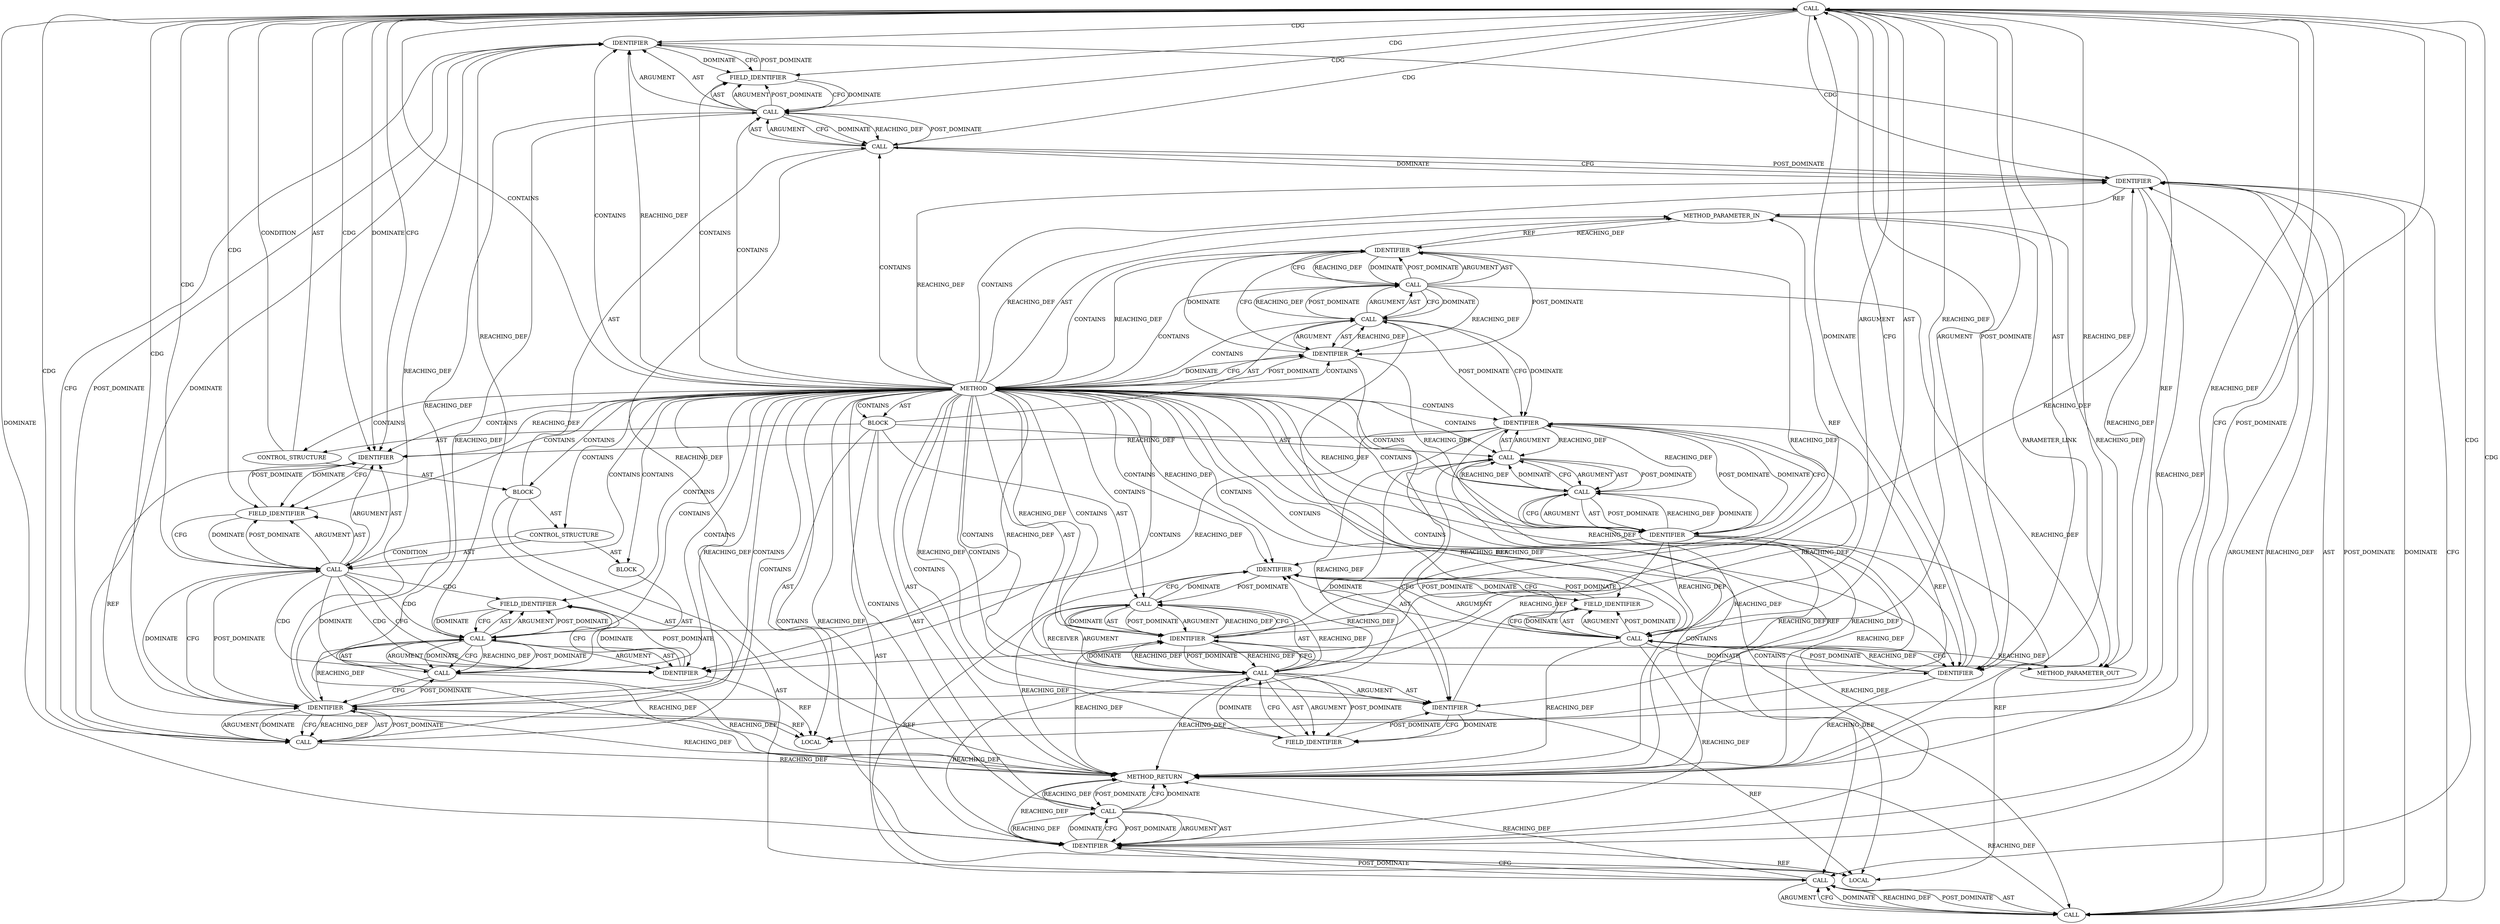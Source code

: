 digraph {
  1279 [label=CALL ORDER=1 ARGUMENT_INDEX=-1 CODE="tls_ctx->tx_conf == TLS_HW" COLUMN_NUMBER=6 METHOD_FULL_NAME="<operator>.equals" LINE_NUMBER=201 TYPE_FULL_NAME="<empty>" DISPATCH_TYPE="STATIC_DISPATCH" SIGNATURE="" NAME="<operator>.equals"]
  1264 [label=CALL ORDER=2 ARGUMENT_INDEX=-1 CODE="*tls_ctx = tls_get_ctx(sk)" COLUMN_NUMBER=21 METHOD_FULL_NAME="<operator>.assignment" LINE_NUMBER=196 TYPE_FULL_NAME="<empty>" DISPATCH_TYPE="STATIC_DISPATCH" SIGNATURE="" NAME="<operator>.assignment"]
  1293 [label=FIELD_IDENTIFIER ORDER=2 ARGUMENT_INDEX=2 CODE="open_record" COLUMN_NUMBER=19 LINE_NUMBER=203 CANONICAL_NAME="open_record"]
  1292 [label=IDENTIFIER ORDER=1 ARGUMENT_INDEX=1 CODE="ctx" COLUMN_NUMBER=19 LINE_NUMBER=203 TYPE_FULL_NAME="tls_offload_context_tx*" NAME="ctx"]
  1285 [label=CONTROL_STRUCTURE CONTROL_STRUCTURE_TYPE="IF" ORDER=1 PARSER_TYPE_NAME="CASTIfStatement" ARGUMENT_INDEX=-1 CODE="if (ctx->open_record)" COLUMN_NUMBER=3 LINE_NUMBER=202]
  1298 [label=IDENTIFIER ORDER=1 ARGUMENT_INDEX=1 CODE="ctx" COLUMN_NUMBER=20 LINE_NUMBER=205 TYPE_FULL_NAME="tls_offload_context_tx*" NAME="ctx"]
  1297 [label=CALL ORDER=1 ARGUMENT_INDEX=1 CODE="ctx->aead_send" COLUMN_NUMBER=20 METHOD_FULL_NAME="<operator>.indirectFieldAccess" LINE_NUMBER=205 TYPE_FULL_NAME="<empty>" DISPATCH_TYPE="STATIC_DISPATCH" SIGNATURE="" NAME="<operator>.indirectFieldAccess"]
  1305 [label=METHOD_RETURN ORDER=3 CODE="RET" COLUMN_NUMBER=1 LINE_NUMBER=194 TYPE_FULL_NAME="void" EVALUATION_STRATEGY="BY_VALUE"]
  1283 [label=IDENTIFIER ORDER=2 ARGUMENT_INDEX=2 CODE="TLS_HW" COLUMN_NUMBER=26 LINE_NUMBER=201 TYPE_FULL_NAME="ANY" NAME="TLS_HW"]
  1268 [label=LOCAL ORDER=3 CODE="struct tls_offload_context_tx* ctx" COLUMN_NUMBER=32 LINE_NUMBER=197 TYPE_FULL_NAME="tls_offload_context_tx*" NAME="ctx"]
  1281 [label=IDENTIFIER ORDER=1 ARGUMENT_INDEX=1 CODE="tls_ctx" COLUMN_NUMBER=6 LINE_NUMBER=201 TYPE_FULL_NAME="tls_context*" NAME="tls_ctx"]
  1280 [label=CALL ORDER=1 ARGUMENT_INDEX=1 CODE="tls_ctx->tx_conf" COLUMN_NUMBER=6 METHOD_FULL_NAME="<operator>.indirectFieldAccess" LINE_NUMBER=201 TYPE_FULL_NAME="<empty>" DISPATCH_TYPE="STATIC_DISPATCH" SIGNATURE="" NAME="<operator>.indirectFieldAccess"]
  1295 [label=IDENTIFIER ORDER=1 ARGUMENT_INDEX=1 CODE="ctx" COLUMN_NUMBER=22 LINE_NUMBER=204 TYPE_FULL_NAME="tls_offload_context_tx*" NAME="ctx"]
  1260 [label=METHOD COLUMN_NUMBER=1 LINE_NUMBER=194 COLUMN_NUMBER_END=1 IS_EXTERNAL=false SIGNATURE="void tls_device_sk_destruct (sock*)" NAME="tls_device_sk_destruct" AST_PARENT_TYPE="TYPE_DECL" AST_PARENT_FULL_NAME="tls_device.c:<global>" ORDER=14 CODE="void tls_device_sk_destruct(struct sock *sk)
{
	struct tls_context *tls_ctx = tls_get_ctx(sk);
	struct tls_offload_context_tx *ctx = tls_offload_ctx_tx(tls_ctx);

	tls_ctx->sk_destruct(sk);

	if (tls_ctx->tx_conf == TLS_HW) {
		if (ctx->open_record)
			destroy_record(ctx->open_record);
		delete_all_records(ctx);
		crypto_free_aead(ctx->aead_send);
		clean_acked_data_disable(inet_csk(sk));
	}

	tls_device_queue_ctx_destruction(tls_ctx);
}" FULL_NAME="tls_device_sk_destruct" LINE_NUMBER_END=210 FILENAME="tls_device.c"]
  1274 [label=CALL ORDER=1 ARGUMENT_INDEX=0 CODE="tls_ctx->sk_destruct" COLUMN_NUMBER=2 METHOD_FULL_NAME="<operator>.indirectFieldAccess" LINE_NUMBER=199 TYPE_FULL_NAME="<empty>" DISPATCH_TYPE="STATIC_DISPATCH" SIGNATURE="" NAME="<operator>.indirectFieldAccess"]
  1271 [label=CALL ORDER=2 ARGUMENT_INDEX=2 CODE="tls_offload_ctx_tx(tls_ctx)" COLUMN_NUMBER=39 METHOD_FULL_NAME="tls_offload_ctx_tx" LINE_NUMBER=197 TYPE_FULL_NAME="<empty>" DISPATCH_TYPE="STATIC_DISPATCH" SIGNATURE="" NAME="tls_offload_ctx_tx"]
  1270 [label=IDENTIFIER ORDER=1 ARGUMENT_INDEX=1 CODE="ctx" COLUMN_NUMBER=33 LINE_NUMBER=197 TYPE_FULL_NAME="tls_offload_context_tx*" NAME="ctx"]
  1267 [label=IDENTIFIER ORDER=1 ARGUMENT_INDEX=1 CODE="sk" COLUMN_NUMBER=44 LINE_NUMBER=196 TYPE_FULL_NAME="sock*" NAME="sk"]
  1301 [label=CALL ORDER=1 ARGUMENT_INDEX=1 CODE="inet_csk(sk)" COLUMN_NUMBER=28 METHOD_FULL_NAME="inet_csk" LINE_NUMBER=206 TYPE_FULL_NAME="<empty>" DISPATCH_TYPE="STATIC_DISPATCH" SIGNATURE="" NAME="inet_csk"]
  1303 [label=CALL ORDER=7 ARGUMENT_INDEX=-1 CODE="tls_device_queue_ctx_destruction(tls_ctx)" COLUMN_NUMBER=2 METHOD_FULL_NAME="tls_device_queue_ctx_destruction" LINE_NUMBER=209 TYPE_FULL_NAME="<empty>" DISPATCH_TYPE="STATIC_DISPATCH" SIGNATURE="" NAME="tls_device_queue_ctx_destruction"]
  1300 [label=CALL ORDER=4 ARGUMENT_INDEX=-1 CODE="clean_acked_data_disable(inet_csk(sk))" COLUMN_NUMBER=3 METHOD_FULL_NAME="clean_acked_data_disable" LINE_NUMBER=206 TYPE_FULL_NAME="<empty>" DISPATCH_TYPE="STATIC_DISPATCH" SIGNATURE="" NAME="clean_acked_data_disable"]
  1290 [label=CALL ORDER=1 ARGUMENT_INDEX=1 CODE="destroy_record(ctx->open_record)" COLUMN_NUMBER=4 METHOD_FULL_NAME="destroy_record" LINE_NUMBER=203 TYPE_FULL_NAME="<empty>" DISPATCH_TYPE="STATIC_DISPATCH" SIGNATURE="" NAME="destroy_record"]
  1262 [label=BLOCK ORDER=2 ARGUMENT_INDEX=-1 CODE="{
	struct tls_context *tls_ctx = tls_get_ctx(sk);
	struct tls_offload_context_tx *ctx = tls_offload_ctx_tx(tls_ctx);

	tls_ctx->sk_destruct(sk);

	if (tls_ctx->tx_conf == TLS_HW) {
		if (ctx->open_record)
			destroy_record(ctx->open_record);
		delete_all_records(ctx);
		crypto_free_aead(ctx->aead_send);
		clean_acked_data_disable(inet_csk(sk));
	}

	tls_device_queue_ctx_destruction(tls_ctx);
}" COLUMN_NUMBER=1 LINE_NUMBER=195 TYPE_FULL_NAME="void"]
  1288 [label=FIELD_IDENTIFIER ORDER=2 ARGUMENT_INDEX=2 CODE="open_record" COLUMN_NUMBER=7 LINE_NUMBER=202 CANONICAL_NAME="open_record"]
  1299 [label=FIELD_IDENTIFIER ORDER=2 ARGUMENT_INDEX=2 CODE="aead_send" COLUMN_NUMBER=20 LINE_NUMBER=205 CANONICAL_NAME="aead_send"]
  1302 [label=IDENTIFIER ORDER=1 ARGUMENT_INDEX=1 CODE="sk" COLUMN_NUMBER=37 LINE_NUMBER=206 TYPE_FULL_NAME="sock*" NAME="sk"]
  1291 [label=CALL ORDER=1 ARGUMENT_INDEX=1 CODE="ctx->open_record" COLUMN_NUMBER=19 METHOD_FULL_NAME="<operator>.indirectFieldAccess" LINE_NUMBER=203 TYPE_FULL_NAME="<empty>" DISPATCH_TYPE="STATIC_DISPATCH" SIGNATURE="" NAME="<operator>.indirectFieldAccess"]
  1286 [label=CALL ORDER=1 ARGUMENT_INDEX=-1 CODE="ctx->open_record" COLUMN_NUMBER=7 METHOD_FULL_NAME="<operator>.indirectFieldAccess" LINE_NUMBER=202 TYPE_FULL_NAME="<empty>" DISPATCH_TYPE="STATIC_DISPATCH" SIGNATURE="" NAME="<operator>.indirectFieldAccess"]
  1266 [label=CALL ORDER=2 ARGUMENT_INDEX=2 CODE="tls_get_ctx(sk)" COLUMN_NUMBER=32 METHOD_FULL_NAME="tls_get_ctx" LINE_NUMBER=196 TYPE_FULL_NAME="<empty>" DISPATCH_TYPE="STATIC_DISPATCH" SIGNATURE="" NAME="tls_get_ctx"]
  1289 [label=BLOCK ORDER=2 ARGUMENT_INDEX=-1 CODE="<empty>" COLUMN_NUMBER=4 LINE_NUMBER=203 TYPE_FULL_NAME="void"]
  1273 [label=CALL ORDER=5 ARGUMENT_INDEX=-1 CODE="tls_ctx->sk_destruct(sk)" COLUMN_NUMBER=2 METHOD_FULL_NAME="tls_context.sk_destruct" LINE_NUMBER=199 TYPE_FULL_NAME="<empty>" DISPATCH_TYPE="STATIC_DISPATCH" SIGNATURE="" NAME="sk_destruct"]
  1276 [label=FIELD_IDENTIFIER ORDER=2 ARGUMENT_INDEX=2 CODE="sk_destruct" COLUMN_NUMBER=2 LINE_NUMBER=199 CANONICAL_NAME="sk_destruct"]
  1263 [label=LOCAL ORDER=1 CODE="struct tls_context* tls_ctx" COLUMN_NUMBER=21 LINE_NUMBER=196 TYPE_FULL_NAME="tls_context*" NAME="tls_ctx"]
  1284 [label=BLOCK ORDER=2 ARGUMENT_INDEX=-1 CODE="{
		if (ctx->open_record)
			destroy_record(ctx->open_record);
		delete_all_records(ctx);
		crypto_free_aead(ctx->aead_send);
		clean_acked_data_disable(inet_csk(sk));
	}" COLUMN_NUMBER=34 LINE_NUMBER=201 TYPE_FULL_NAME="void"]
  1278 [label=CONTROL_STRUCTURE CONTROL_STRUCTURE_TYPE="IF" ORDER=6 PARSER_TYPE_NAME="CASTIfStatement" ARGUMENT_INDEX=-1 CODE="if (tls_ctx->tx_conf == TLS_HW)" COLUMN_NUMBER=2 LINE_NUMBER=201]
  1304 [label=IDENTIFIER ORDER=1 ARGUMENT_INDEX=1 CODE="tls_ctx" COLUMN_NUMBER=35 LINE_NUMBER=209 TYPE_FULL_NAME="tls_context*" NAME="tls_ctx"]
  1296 [label=CALL ORDER=3 ARGUMENT_INDEX=-1 CODE="crypto_free_aead(ctx->aead_send)" COLUMN_NUMBER=3 METHOD_FULL_NAME="crypto_free_aead" LINE_NUMBER=205 TYPE_FULL_NAME="<empty>" DISPATCH_TYPE="STATIC_DISPATCH" SIGNATURE="" NAME="crypto_free_aead"]
  1294 [label=CALL ORDER=2 ARGUMENT_INDEX=-1 CODE="delete_all_records(ctx)" COLUMN_NUMBER=3 METHOD_FULL_NAME="delete_all_records" LINE_NUMBER=204 TYPE_FULL_NAME="<empty>" DISPATCH_TYPE="STATIC_DISPATCH" SIGNATURE="" NAME="delete_all_records"]
  1282 [label=FIELD_IDENTIFIER ORDER=2 ARGUMENT_INDEX=2 CODE="tx_conf" COLUMN_NUMBER=6 LINE_NUMBER=201 CANONICAL_NAME="tx_conf"]
  1269 [label=CALL ORDER=4 ARGUMENT_INDEX=-1 CODE="*ctx = tls_offload_ctx_tx(tls_ctx)" COLUMN_NUMBER=32 METHOD_FULL_NAME="<operator>.assignment" LINE_NUMBER=197 TYPE_FULL_NAME="<empty>" DISPATCH_TYPE="STATIC_DISPATCH" SIGNATURE="" NAME="<operator>.assignment"]
  1272 [label=IDENTIFIER ORDER=1 ARGUMENT_INDEX=1 CODE="tls_ctx" COLUMN_NUMBER=58 LINE_NUMBER=197 TYPE_FULL_NAME="tls_context*" NAME="tls_ctx"]
  1277 [label=IDENTIFIER ORDER=2 ARGUMENT_INDEX=1 CODE="sk" COLUMN_NUMBER=23 LINE_NUMBER=199 TYPE_FULL_NAME="sock*" NAME="sk"]
  1275 [label=IDENTIFIER ORDER=1 ARGUMENT_INDEX=1 CODE="tls_ctx" COLUMN_NUMBER=2 LINE_NUMBER=199 TYPE_FULL_NAME="tls_context*" NAME="tls_ctx"]
  21290 [label=METHOD_PARAMETER_OUT ORDER=1 CODE="struct sock *sk" IS_VARIADIC=false COLUMN_NUMBER=29 LINE_NUMBER=194 TYPE_FULL_NAME="sock*" EVALUATION_STRATEGY="BY_VALUE" INDEX=1 NAME="sk"]
  1261 [label=METHOD_PARAMETER_IN ORDER=1 CODE="struct sock *sk" IS_VARIADIC=false COLUMN_NUMBER=29 LINE_NUMBER=194 TYPE_FULL_NAME="sock*" EVALUATION_STRATEGY="BY_VALUE" INDEX=1 NAME="sk"]
  1287 [label=IDENTIFIER ORDER=1 ARGUMENT_INDEX=1 CODE="ctx" COLUMN_NUMBER=7 LINE_NUMBER=202 TYPE_FULL_NAME="tls_offload_context_tx*" NAME="ctx"]
  1265 [label=IDENTIFIER ORDER=1 ARGUMENT_INDEX=1 CODE="tls_ctx" COLUMN_NUMBER=22 LINE_NUMBER=196 TYPE_FULL_NAME="tls_context*" NAME="tls_ctx"]
  1274 -> 1277 [label=CFG ]
  1279 -> 1280 [label=ARGUMENT ]
  1260 -> 1292 [label=CONTAINS ]
  1260 -> 1281 [label=CONTAINS ]
  1279 -> 1288 [label=CDG ]
  1304 -> 1303 [label=REACHING_DEF VARIABLE="tls_ctx"]
  1271 -> 1272 [label=ARGUMENT ]
  1297 -> 1298 [label=AST ]
  1280 -> 1283 [label=DOMINATE ]
  1301 -> 1300 [label=CFG ]
  1295 -> 1294 [label=DOMINATE ]
  1260 -> 1272 [label=REACHING_DEF VARIABLE=""]
  1260 -> 1261 [label=AST ]
  1260 -> 1278 [label=CONTAINS ]
  1272 -> 1271 [label=REACHING_DEF VARIABLE="tls_ctx"]
  1260 -> 1274 [label=CONTAINS ]
  1277 -> 1273 [label=REACHING_DEF VARIABLE="sk"]
  1280 -> 1279 [label=REACHING_DEF VARIABLE="tls_ctx->tx_conf"]
  1275 -> 1276 [label=DOMINATE ]
  1266 -> 1267 [label=POST_DOMINATE ]
  1291 -> 1290 [label=REACHING_DEF VARIABLE="ctx->open_record"]
  1272 -> 1270 [label=POST_DOMINATE ]
  1261 -> 21290 [label=PARAMETER_LINK ]
  1260 -> 1262 [label=AST ]
  1294 -> 1298 [label=DOMINATE ]
  1282 -> 1281 [label=POST_DOMINATE ]
  1302 -> 1301 [label=REACHING_DEF VARIABLE="sk"]
  1272 -> 1263 [label=REF ]
  1260 -> 1300 [label=CONTAINS ]
  1272 -> 1275 [label=REACHING_DEF VARIABLE="tls_ctx"]
  1295 -> 1305 [label=REACHING_DEF VARIABLE="ctx"]
  1260 -> 1304 [label=CONTAINS ]
  1260 -> 1284 [label=CONTAINS ]
  1279 -> 1287 [label=CDG ]
  1279 -> 1298 [label=CDG ]
  1260 -> 1279 [label=CONTAINS ]
  1281 -> 1282 [label=DOMINATE ]
  1266 -> 1264 [label=CFG ]
  1286 -> 1292 [label=CFG ]
  1290 -> 1291 [label=POST_DOMINATE ]
  1301 -> 1302 [label=ARGUMENT ]
  1290 -> 1291 [label=AST ]
  1291 -> 1292 [label=ARGUMENT ]
  1269 -> 1271 [label=ARGUMENT ]
  1283 -> 1280 [label=POST_DOMINATE ]
  1273 -> 1274 [label=RECEIVER ]
  1297 -> 1299 [label=AST ]
  1296 -> 1305 [label=REACHING_DEF VARIABLE="crypto_free_aead(ctx->aead_send)"]
  1277 -> 1305 [label=REACHING_DEF VARIABLE="sk"]
  1291 -> 1290 [label=DOMINATE ]
  1276 -> 1275 [label=POST_DOMINATE ]
  1293 -> 1291 [label=DOMINATE ]
  1261 -> 1267 [label=REACHING_DEF VARIABLE="sk"]
  1285 -> 1286 [label=CONDITION ]
  1285 -> 1289 [label=AST ]
  1262 -> 1264 [label=AST ]
  1267 -> 1277 [label=REACHING_DEF VARIABLE="sk"]
  1270 -> 1268 [label=REF ]
  1300 -> 1305 [label=REACHING_DEF VARIABLE="clean_acked_data_disable(inet_csk(sk))"]
  1260 -> 1265 [label=CONTAINS ]
  1274 -> 1277 [label=DOMINATE ]
  1300 -> 1301 [label=POST_DOMINATE ]
  1280 -> 1305 [label=REACHING_DEF VARIABLE="tls_ctx->tx_conf"]
  1293 -> 1291 [label=CFG ]
  1260 -> 1283 [label=REACHING_DEF VARIABLE=""]
  1302 -> 1301 [label=DOMINATE ]
  1264 -> 1266 [label=POST_DOMINATE ]
  1264 -> 1266 [label=ARGUMENT ]
  1260 -> 1267 [label=REACHING_DEF VARIABLE=""]
  1290 -> 1305 [label=REACHING_DEF VARIABLE="destroy_record(ctx->open_record)"]
  1286 -> 1288 [label=POST_DOMINATE ]
  1277 -> 1302 [label=REACHING_DEF VARIABLE="sk"]
  1304 -> 1303 [label=DOMINATE ]
  1279 -> 1299 [label=CDG ]
  1266 -> 1265 [label=REACHING_DEF VARIABLE="tls_get_ctx(sk)"]
  1295 -> 1268 [label=REF ]
  1286 -> 1290 [label=CDG ]
  1260 -> 1272 [label=CONTAINS ]
  1260 -> 1265 [label=DOMINATE ]
  1265 -> 1267 [label=DOMINATE ]
  1267 -> 1266 [label=CFG ]
  1260 -> 1287 [label=REACHING_DEF VARIABLE=""]
  1295 -> 1294 [label=CFG ]
  1260 -> 1288 [label=CONTAINS ]
  1292 -> 1293 [label=CFG ]
  1285 -> 1286 [label=AST ]
  1279 -> 1294 [label=CDG ]
  1286 -> 1288 [label=ARGUMENT ]
  1286 -> 1295 [label=CFG ]
  1280 -> 1304 [label=REACHING_DEF VARIABLE="tls_ctx->tx_conf"]
  1265 -> 1267 [label=CFG ]
  1270 -> 1287 [label=REACHING_DEF VARIABLE="ctx"]
  1273 -> 1274 [label=ARGUMENT ]
  1301 -> 1300 [label=DOMINATE ]
  1273 -> 1274 [label=AST ]
  1297 -> 1299 [label=ARGUMENT ]
  1266 -> 1264 [label=DOMINATE ]
  1280 -> 1282 [label=AST ]
  1260 -> 1277 [label=CONTAINS ]
  1296 -> 1302 [label=CFG ]
  1260 -> 21290 [label=AST ]
  1262 -> 1278 [label=AST ]
  1297 -> 1296 [label=CFG ]
  1260 -> 1287 [label=CONTAINS ]
  1264 -> 1270 [label=CFG ]
  1270 -> 1269 [label=REACHING_DEF VARIABLE="ctx"]
  1295 -> 1297 [label=REACHING_DEF VARIABLE="ctx"]
  1279 -> 1283 [label=ARGUMENT ]
  1289 -> 1290 [label=AST ]
  1281 -> 1273 [label=POST_DOMINATE ]
  1260 -> 1262 [label=CONTAINS ]
  1265 -> 1260 [label=POST_DOMINATE ]
  1262 -> 1269 [label=AST ]
  1261 -> 21290 [label=REACHING_DEF VARIABLE="sk"]
  1275 -> 1263 [label=REF ]
  1260 -> 1302 [label=REACHING_DEF VARIABLE=""]
  1260 -> 1298 [label=REACHING_DEF VARIABLE=""]
  1294 -> 1295 [label=AST ]
  1288 -> 1286 [label=CFG ]
  1297 -> 1296 [label=DOMINATE ]
  1303 -> 1305 [label=CFG ]
  1279 -> 1296 [label=CDG ]
  1304 -> 1263 [label=REF ]
  1298 -> 1299 [label=DOMINATE ]
  1298 -> 1268 [label=REF ]
  1294 -> 1295 [label=POST_DOMINATE ]
  1286 -> 1288 [label=AST ]
  1286 -> 1287 [label=ARGUMENT ]
  1295 -> 1294 [label=REACHING_DEF VARIABLE="ctx"]
  1299 -> 1297 [label=CFG ]
  1266 -> 1267 [label=ARGUMENT ]
  1262 -> 1263 [label=AST ]
  1279 -> 1305 [label=REACHING_DEF VARIABLE="tls_ctx->tx_conf == TLS_HW"]
  1296 -> 1297 [label=POST_DOMINATE ]
  1269 -> 1275 [label=DOMINATE ]
  1262 -> 1303 [label=AST ]
  1260 -> 1277 [label=REACHING_DEF VARIABLE=""]
  1303 -> 1305 [label=DOMINATE ]
  1283 -> 1305 [label=REACHING_DEF VARIABLE="TLS_HW"]
  1303 -> 1304 [label=POST_DOMINATE ]
  1278 -> 1279 [label=AST ]
  1302 -> 1296 [label=POST_DOMINATE ]
  1279 -> 1286 [label=CDG ]
  1260 -> 1283 [label=CONTAINS ]
  1273 -> 1277 [label=AST ]
  1264 -> 1265 [label=ARGUMENT ]
  1287 -> 1268 [label=REF ]
  1291 -> 1290 [label=CFG ]
  1295 -> 1290 [label=POST_DOMINATE ]
  1297 -> 1296 [label=REACHING_DEF VARIABLE="ctx->aead_send"]
  1288 -> 1286 [label=DOMINATE ]
  1270 -> 1264 [label=POST_DOMINATE ]
  1274 -> 1276 [label=AST ]
  1260 -> 1269 [label=CONTAINS ]
  1260 -> 1261 [label=REACHING_DEF VARIABLE=""]
  1272 -> 1281 [label=REACHING_DEF VARIABLE="tls_ctx"]
  1260 -> 1267 [label=CONTAINS ]
  1279 -> 1287 [label=DOMINATE ]
  1286 -> 1292 [label=DOMINATE ]
  1286 -> 1291 [label=CDG ]
  1277 -> 1261 [label=REF ]
  1279 -> 1300 [label=CDG ]
  1296 -> 1297 [label=AST ]
  1300 -> 1304 [label=CFG ]
  1260 -> 1292 [label=REACHING_DEF VARIABLE=""]
  1303 -> 1304 [label=ARGUMENT ]
  1266 -> 1267 [label=AST ]
  1260 -> 1295 [label=REACHING_DEF VARIABLE=""]
  1260 -> 1280 [label=CONTAINS ]
  1280 -> 1283 [label=CFG ]
  1260 -> 1294 [label=CONTAINS ]
  1264 -> 1265 [label=AST ]
  1279 -> 1304 [label=DOMINATE ]
  1279 -> 1297 [label=CDG ]
  1260 -> 1290 [label=CONTAINS ]
  1281 -> 1263 [label=REF ]
  1283 -> 1279 [label=REACHING_DEF VARIABLE="TLS_HW"]
  1297 -> 1299 [label=POST_DOMINATE ]
  1260 -> 1273 [label=CONTAINS ]
  1279 -> 1301 [label=CDG ]
  1272 -> 1271 [label=DOMINATE ]
  1260 -> 1301 [label=CONTAINS ]
  1270 -> 1272 [label=DOMINATE ]
  1274 -> 1305 [label=REACHING_DEF VARIABLE="tls_ctx->sk_destruct"]
  1269 -> 1270 [label=AST ]
  1271 -> 1269 [label=REACHING_DEF VARIABLE="tls_offload_ctx_tx(tls_ctx)"]
  1302 -> 1261 [label=REF ]
  1299 -> 1297 [label=DOMINATE ]
  1280 -> 1281 [label=AST ]
  1290 -> 1291 [label=ARGUMENT ]
  1260 -> 1298 [label=CONTAINS ]
  1271 -> 1269 [label=DOMINATE ]
  1280 -> 1281 [label=ARGUMENT ]
  1302 -> 1301 [label=CFG ]
  1288 -> 1287 [label=POST_DOMINATE ]
  1291 -> 1295 [label=REACHING_DEF VARIABLE="ctx->open_record"]
  1260 -> 1276 [label=CONTAINS ]
  1286 -> 1292 [label=CDG ]
  1292 -> 1293 [label=DOMINATE ]
  1270 -> 1292 [label=REACHING_DEF VARIABLE="ctx"]
  1303 -> 1304 [label=AST ]
  1277 -> 1273 [label=CFG ]
  1296 -> 1297 [label=ARGUMENT ]
  1291 -> 1298 [label=REACHING_DEF VARIABLE="ctx->open_record"]
  1265 -> 1264 [label=REACHING_DEF VARIABLE="tls_ctx"]
  1276 -> 1274 [label=DOMINATE ]
  1291 -> 1292 [label=AST ]
  1286 -> 1287 [label=AST ]
  1276 -> 1274 [label=CFG ]
  1260 -> 1302 [label=CONTAINS ]
  1280 -> 1282 [label=ARGUMENT ]
  1305 -> 1303 [label=POST_DOMINATE ]
  1274 -> 1275 [label=AST ]
  1302 -> 21290 [label=REACHING_DEF VARIABLE="sk"]
  1260 -> 1264 [label=CONTAINS ]
  1279 -> 1283 [label=POST_DOMINATE ]
  1294 -> 1295 [label=ARGUMENT ]
  1271 -> 1272 [label=AST ]
  1301 -> 1302 [label=AST ]
  1272 -> 1271 [label=CFG ]
  1300 -> 1301 [label=ARGUMENT ]
  1260 -> 1295 [label=CONTAINS ]
  1279 -> 1287 [label=CFG ]
  1260 -> 1281 [label=REACHING_DEF VARIABLE=""]
  1271 -> 1305 [label=REACHING_DEF VARIABLE="tls_offload_ctx_tx(tls_ctx)"]
  1301 -> 1302 [label=POST_DOMINATE ]
  1267 -> 1266 [label=REACHING_DEF VARIABLE="sk"]
  1272 -> 1304 [label=REACHING_DEF VARIABLE="tls_ctx"]
  1277 -> 1274 [label=REACHING_DEF VARIABLE="sk"]
  1284 -> 1300 [label=AST ]
  1260 -> 1293 [label=CONTAINS ]
  1283 -> 1279 [label=DOMINATE ]
  1273 -> 1281 [label=CFG ]
  1260 -> 1297 [label=CONTAINS ]
  1270 -> 1272 [label=CFG ]
  1281 -> 1282 [label=CFG ]
  1260 -> 1282 [label=CONTAINS ]
  1287 -> 1288 [label=DOMINATE ]
  1304 -> 1300 [label=POST_DOMINATE ]
  1293 -> 1292 [label=POST_DOMINATE ]
  1273 -> 1277 [label=POST_DOMINATE ]
  1267 -> 1266 [label=DOMINATE ]
  1266 -> 1264 [label=REACHING_DEF VARIABLE="tls_get_ctx(sk)"]
  1260 -> 1275 [label=REACHING_DEF VARIABLE=""]
  1272 -> 1274 [label=REACHING_DEF VARIABLE="tls_ctx"]
  1264 -> 1305 [label=REACHING_DEF VARIABLE="*tls_ctx = tls_get_ctx(sk)"]
  1260 -> 1286 [label=CONTAINS ]
  1260 -> 1289 [label=CONTAINS ]
  1274 -> 1273 [label=REACHING_DEF VARIABLE="tls_ctx->sk_destruct"]
  1280 -> 1282 [label=POST_DOMINATE ]
  1284 -> 1296 [label=AST ]
  1271 -> 1269 [label=CFG ]
  1260 -> 1271 [label=CONTAINS ]
  1298 -> 1299 [label=CFG ]
  1269 -> 1271 [label=POST_DOMINATE ]
  1298 -> 1294 [label=POST_DOMINATE ]
  1260 -> 1266 [label=CONTAINS ]
  1274 -> 1304 [label=REACHING_DEF VARIABLE="tls_ctx->sk_destruct"]
  1272 -> 1280 [label=REACHING_DEF VARIABLE="tls_ctx"]
  1284 -> 1285 [label=AST ]
  1260 -> 1291 [label=CONTAINS ]
  1283 -> 1279 [label=CFG ]
  1269 -> 1270 [label=ARGUMENT ]
  1294 -> 1305 [label=REACHING_DEF VARIABLE="delete_all_records(ctx)"]
  1286 -> 1295 [label=DOMINATE ]
  1290 -> 1295 [label=CFG ]
  1291 -> 1293 [label=AST ]
  1273 -> 1281 [label=DOMINATE ]
  1277 -> 21290 [label=REACHING_DEF VARIABLE="sk"]
  1279 -> 1295 [label=CDG ]
  1265 -> 1272 [label=REACHING_DEF VARIABLE="tls_ctx"]
  1269 -> 1275 [label=CFG ]
  1277 -> 1274 [label=POST_DOMINATE ]
  1292 -> 1268 [label=REF ]
  1260 -> 1305 [label=AST ]
  1264 -> 1266 [label=AST ]
  1275 -> 1276 [label=CFG ]
  1282 -> 1280 [label=DOMINATE ]
  1291 -> 1305 [label=REACHING_DEF VARIABLE="ctx->open_record"]
  1266 -> 1305 [label=REACHING_DEF VARIABLE="tls_get_ctx(sk)"]
  1297 -> 1305 [label=REACHING_DEF VARIABLE="ctx->aead_send"]
  1301 -> 1305 [label=REACHING_DEF VARIABLE="inet_csk(sk)"]
  1260 -> 1304 [label=REACHING_DEF VARIABLE=""]
  1294 -> 1298 [label=CFG ]
  1264 -> 1270 [label=DOMINATE ]
  1295 -> 1298 [label=REACHING_DEF VARIABLE="ctx"]
  1260 -> 1265 [label=CFG ]
  1260 -> 1270 [label=CONTAINS ]
  1304 -> 1279 [label=POST_DOMINATE ]
  1277 -> 1273 [label=DOMINATE ]
  1303 -> 1305 [label=REACHING_DEF VARIABLE="tls_device_queue_ctx_destruction(tls_ctx)"]
  1278 -> 1284 [label=AST ]
  1273 -> 1277 [label=ARGUMENT ]
  1273 -> 1305 [label=REACHING_DEF VARIABLE="tls_ctx->sk_destruct(sk)"]
  1299 -> 1298 [label=POST_DOMINATE ]
  1279 -> 1283 [label=AST ]
  1274 -> 1276 [label=ARGUMENT ]
  1260 -> 1296 [label=CONTAINS ]
  1297 -> 1298 [label=ARGUMENT ]
  1278 -> 1279 [label=CONDITION ]
  1260 -> 1299 [label=CONTAINS ]
  1301 -> 1300 [label=REACHING_DEF VARIABLE="inet_csk(sk)"]
  1269 -> 1271 [label=AST ]
  1260 -> 1303 [label=CONTAINS ]
  1275 -> 1269 [label=POST_DOMINATE ]
  1267 -> 1261 [label=REF ]
  1271 -> 1270 [label=REACHING_DEF VARIABLE="tls_offload_ctx_tx(tls_ctx)"]
  1295 -> 1286 [label=POST_DOMINATE ]
  1291 -> 1293 [label=ARGUMENT ]
  1286 -> 1293 [label=CDG ]
  1282 -> 1280 [label=CFG ]
  1279 -> 1280 [label=AST ]
  1270 -> 1295 [label=REACHING_DEF VARIABLE="ctx"]
  1269 -> 1305 [label=REACHING_DEF VARIABLE="*ctx = tls_offload_ctx_tx(tls_ctx)"]
  1274 -> 1281 [label=REACHING_DEF VARIABLE="tls_ctx->sk_destruct"]
  1287 -> 1288 [label=CFG ]
  1302 -> 1305 [label=REACHING_DEF VARIABLE="sk"]
  1274 -> 1277 [label=REACHING_DEF VARIABLE="tls_ctx->sk_destruct"]
  1284 -> 1294 [label=AST ]
  1270 -> 1291 [label=REACHING_DEF VARIABLE="ctx"]
  1304 -> 1305 [label=REACHING_DEF VARIABLE="tls_ctx"]
  1267 -> 1265 [label=POST_DOMINATE ]
  1270 -> 1305 [label=REACHING_DEF VARIABLE="ctx"]
  1262 -> 1268 [label=AST ]
  1291 -> 1293 [label=POST_DOMINATE ]
  1304 -> 1303 [label=CFG ]
  1296 -> 1302 [label=DOMINATE ]
  1279 -> 1302 [label=CDG ]
  1260 -> 1275 [label=CONTAINS ]
  1271 -> 1272 [label=POST_DOMINATE ]
  1274 -> 1276 [label=POST_DOMINATE ]
  1283 -> 1280 [label=REACHING_DEF VARIABLE="TLS_HW"]
  1260 -> 1285 [label=CONTAINS ]
  1274 -> 1275 [label=ARGUMENT ]
  1279 -> 1304 [label=CFG ]
  1300 -> 1301 [label=AST ]
  1262 -> 1273 [label=AST ]
  1265 -> 1263 [label=REF ]
}
